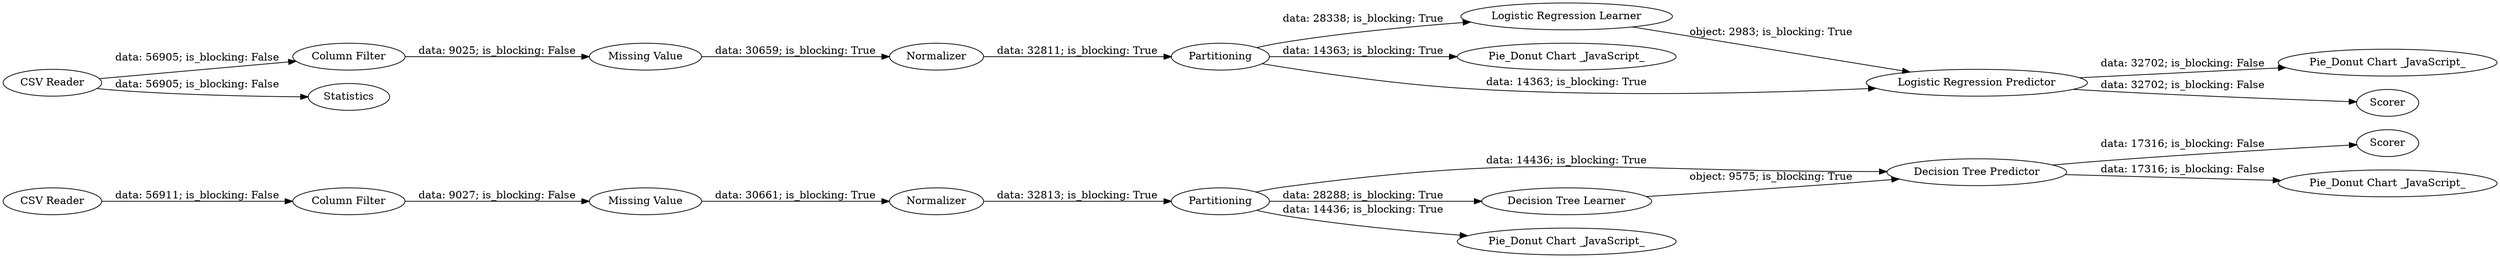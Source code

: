 digraph {
	"3724522520127778463_17" [label="Decision Tree Predictor"]
	"3724522520127778463_4" [label=Normalizer]
	"3724522520127778463_2" [label="Column Filter"]
	"3724522520127778463_15" [label=Partitioning]
	"3724522520127778463_3" [label="Missing Value"]
	"3724522520127778463_9" [label="Pie_Donut Chart _JavaScript_"]
	"3724522520127778463_6" [label="Logistic Regression Learner"]
	"3724522520127778463_1" [label="CSV Reader"]
	"3724522520127778463_16" [label="Decision Tree Learner"]
	"3724522520127778463_8" [label=Scorer]
	"3724522520127778463_11" [label="CSV Reader"]
	"3724522520127778463_12" [label="Column Filter"]
	"3724522520127778463_14" [label=Normalizer]
	"3724522520127778463_19" [label="Pie_Donut Chart _JavaScript_"]
	"3724522520127778463_10" [label="Pie_Donut Chart _JavaScript_"]
	"3724522520127778463_5" [label=Partitioning]
	"3724522520127778463_13" [label="Missing Value"]
	"3724522520127778463_21" [label=Statistics]
	"3724522520127778463_7" [label="Logistic Regression Predictor"]
	"3724522520127778463_18" [label=Scorer]
	"3724522520127778463_20" [label="Pie_Donut Chart _JavaScript_"]
	"3724522520127778463_16" -> "3724522520127778463_17" [label="object: 9575; is_blocking: True"]
	"3724522520127778463_6" -> "3724522520127778463_7" [label="object: 2983; is_blocking: True"]
	"3724522520127778463_1" -> "3724522520127778463_21" [label="data: 56905; is_blocking: False"]
	"3724522520127778463_15" -> "3724522520127778463_19" [label="data: 14436; is_blocking: True"]
	"3724522520127778463_15" -> "3724522520127778463_17" [label="data: 14436; is_blocking: True"]
	"3724522520127778463_17" -> "3724522520127778463_18" [label="data: 17316; is_blocking: False"]
	"3724522520127778463_11" -> "3724522520127778463_12" [label="data: 56911; is_blocking: False"]
	"3724522520127778463_7" -> "3724522520127778463_9" [label="data: 32702; is_blocking: False"]
	"3724522520127778463_17" -> "3724522520127778463_20" [label="data: 17316; is_blocking: False"]
	"3724522520127778463_12" -> "3724522520127778463_13" [label="data: 9027; is_blocking: False"]
	"3724522520127778463_14" -> "3724522520127778463_15" [label="data: 32813; is_blocking: True"]
	"3724522520127778463_1" -> "3724522520127778463_2" [label="data: 56905; is_blocking: False"]
	"3724522520127778463_5" -> "3724522520127778463_6" [label="data: 28338; is_blocking: True"]
	"3724522520127778463_2" -> "3724522520127778463_3" [label="data: 9025; is_blocking: False"]
	"3724522520127778463_15" -> "3724522520127778463_16" [label="data: 28288; is_blocking: True"]
	"3724522520127778463_4" -> "3724522520127778463_5" [label="data: 32811; is_blocking: True"]
	"3724522520127778463_5" -> "3724522520127778463_10" [label="data: 14363; is_blocking: True"]
	"3724522520127778463_13" -> "3724522520127778463_14" [label="data: 30661; is_blocking: True"]
	"3724522520127778463_5" -> "3724522520127778463_7" [label="data: 14363; is_blocking: True"]
	"3724522520127778463_3" -> "3724522520127778463_4" [label="data: 30659; is_blocking: True"]
	"3724522520127778463_7" -> "3724522520127778463_8" [label="data: 32702; is_blocking: False"]
	rankdir=LR
}
